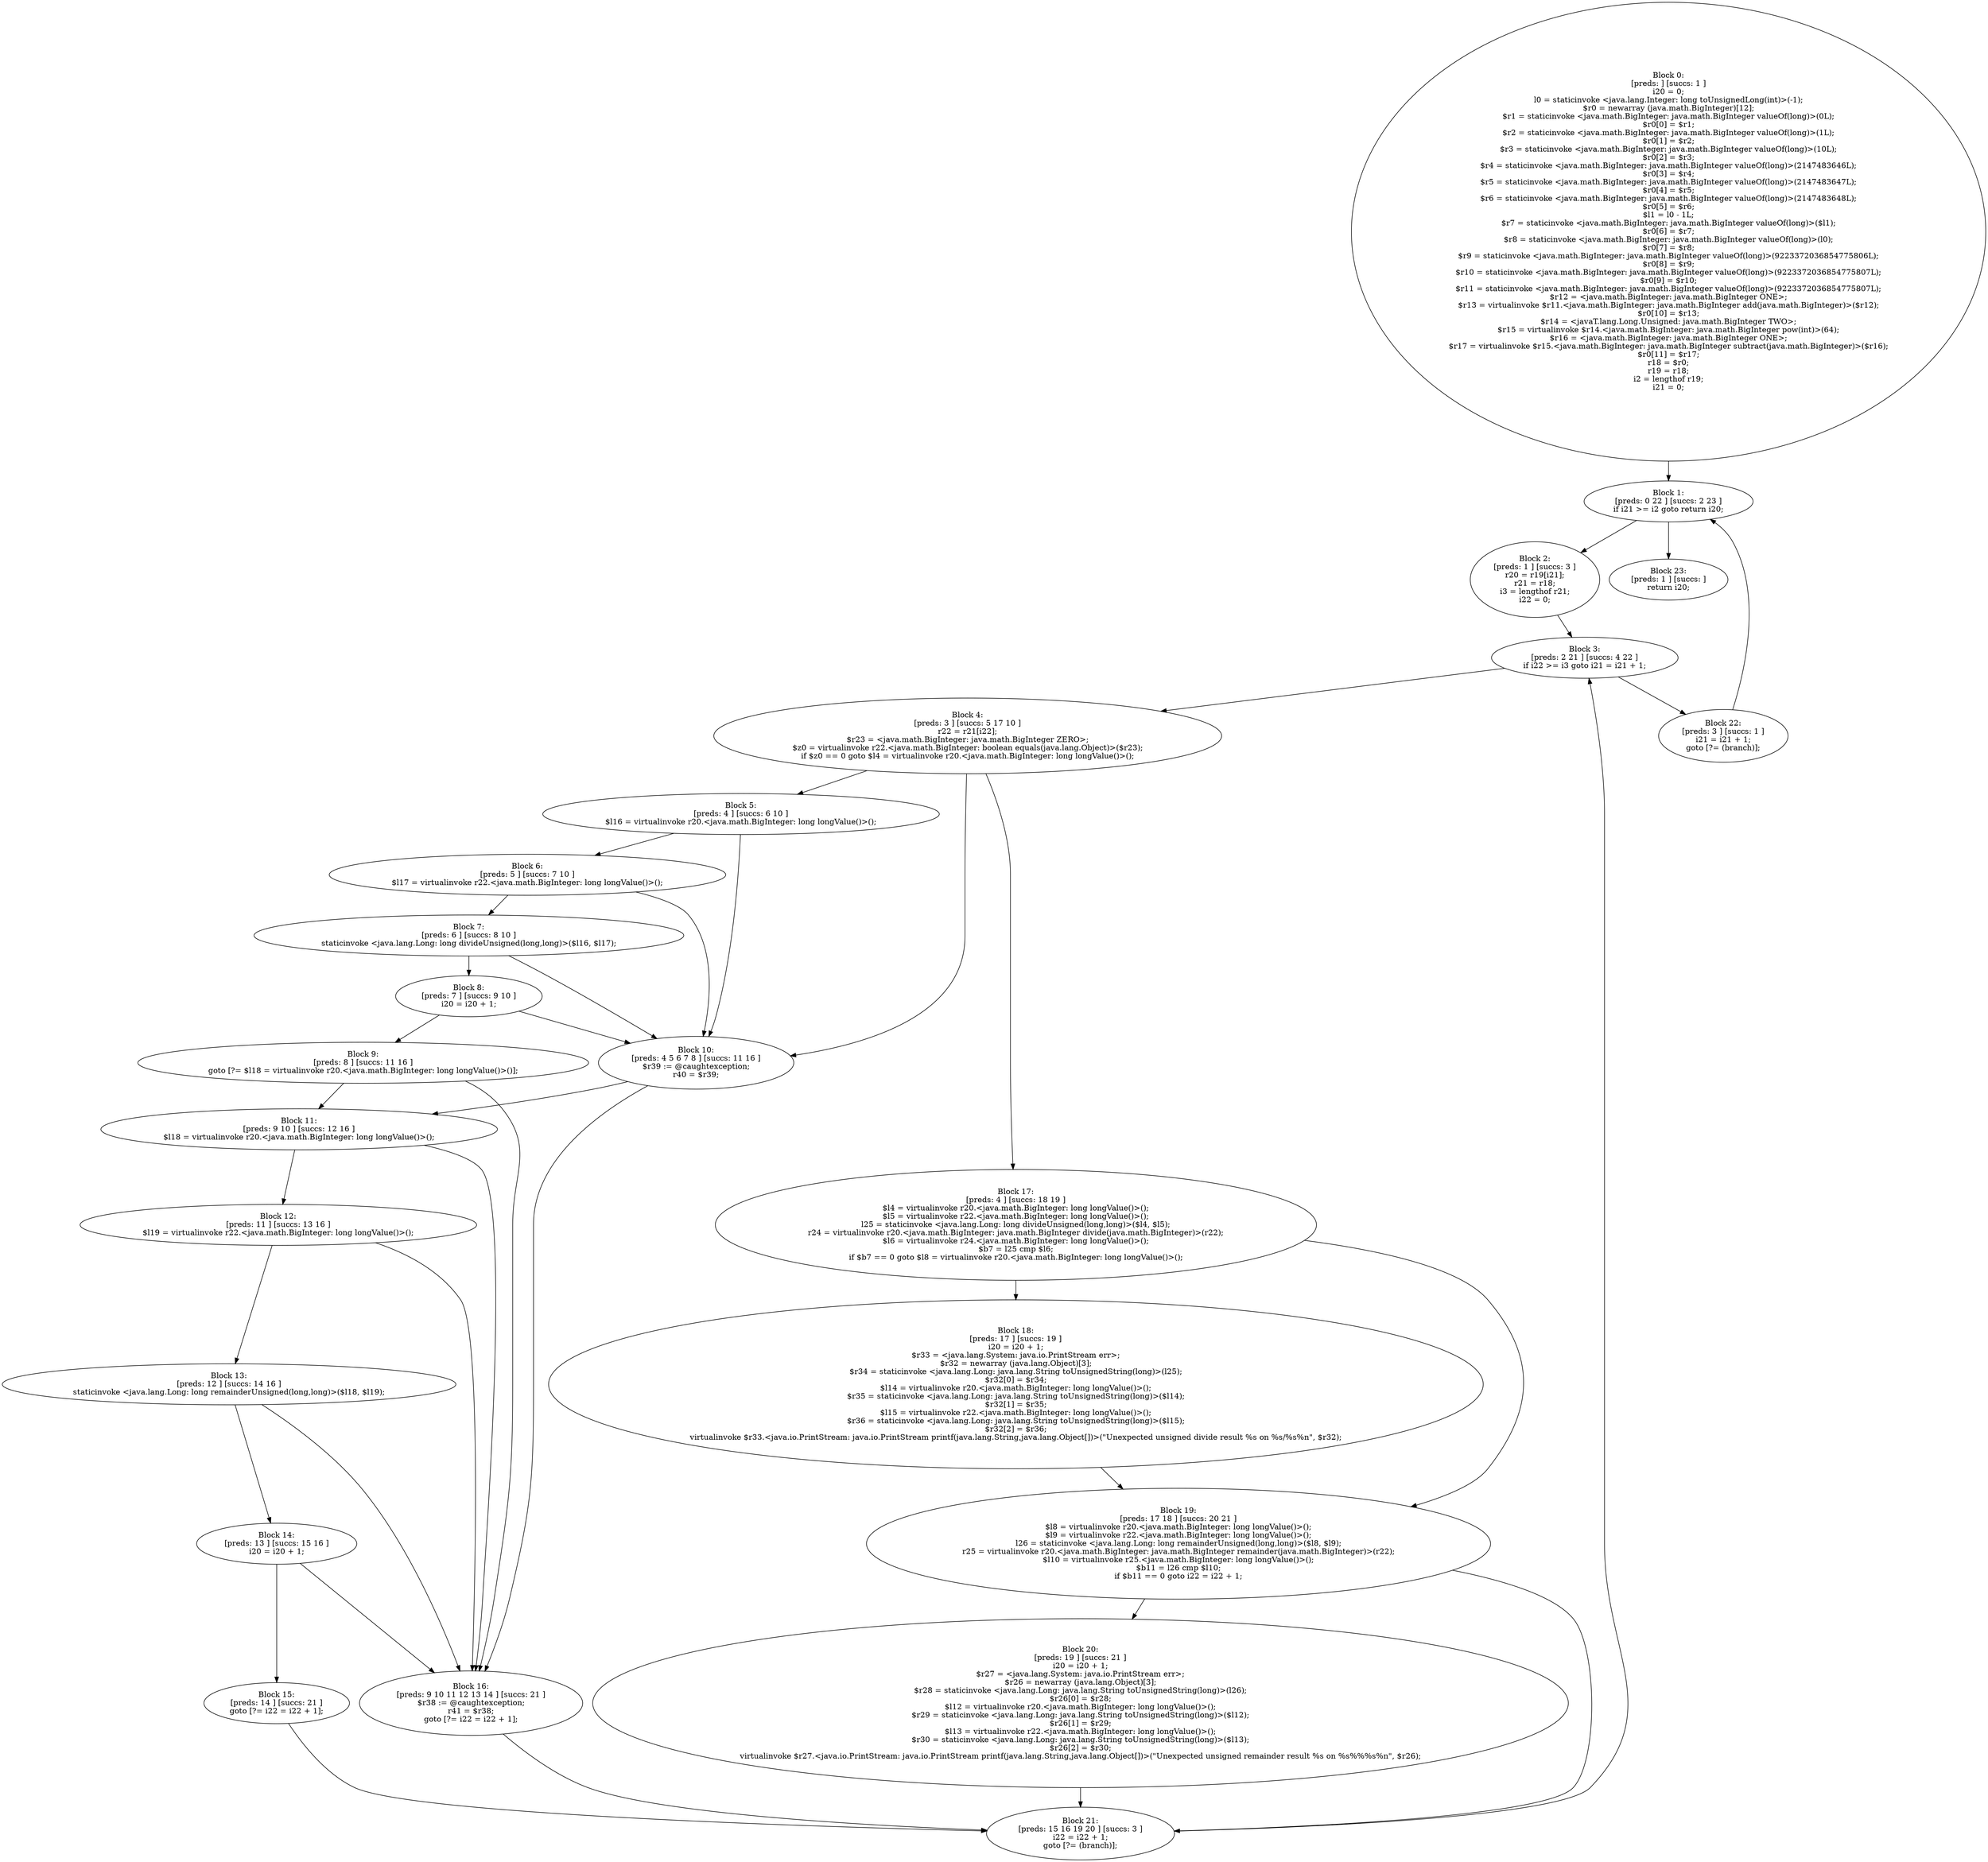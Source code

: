 digraph "unitGraph" {
    "Block 0:
[preds: ] [succs: 1 ]
i20 = 0;
l0 = staticinvoke <java.lang.Integer: long toUnsignedLong(int)>(-1);
$r0 = newarray (java.math.BigInteger)[12];
$r1 = staticinvoke <java.math.BigInteger: java.math.BigInteger valueOf(long)>(0L);
$r0[0] = $r1;
$r2 = staticinvoke <java.math.BigInteger: java.math.BigInteger valueOf(long)>(1L);
$r0[1] = $r2;
$r3 = staticinvoke <java.math.BigInteger: java.math.BigInteger valueOf(long)>(10L);
$r0[2] = $r3;
$r4 = staticinvoke <java.math.BigInteger: java.math.BigInteger valueOf(long)>(2147483646L);
$r0[3] = $r4;
$r5 = staticinvoke <java.math.BigInteger: java.math.BigInteger valueOf(long)>(2147483647L);
$r0[4] = $r5;
$r6 = staticinvoke <java.math.BigInteger: java.math.BigInteger valueOf(long)>(2147483648L);
$r0[5] = $r6;
$l1 = l0 - 1L;
$r7 = staticinvoke <java.math.BigInteger: java.math.BigInteger valueOf(long)>($l1);
$r0[6] = $r7;
$r8 = staticinvoke <java.math.BigInteger: java.math.BigInteger valueOf(long)>(l0);
$r0[7] = $r8;
$r9 = staticinvoke <java.math.BigInteger: java.math.BigInteger valueOf(long)>(9223372036854775806L);
$r0[8] = $r9;
$r10 = staticinvoke <java.math.BigInteger: java.math.BigInteger valueOf(long)>(9223372036854775807L);
$r0[9] = $r10;
$r11 = staticinvoke <java.math.BigInteger: java.math.BigInteger valueOf(long)>(9223372036854775807L);
$r12 = <java.math.BigInteger: java.math.BigInteger ONE>;
$r13 = virtualinvoke $r11.<java.math.BigInteger: java.math.BigInteger add(java.math.BigInteger)>($r12);
$r0[10] = $r13;
$r14 = <javaT.lang.Long.Unsigned: java.math.BigInteger TWO>;
$r15 = virtualinvoke $r14.<java.math.BigInteger: java.math.BigInteger pow(int)>(64);
$r16 = <java.math.BigInteger: java.math.BigInteger ONE>;
$r17 = virtualinvoke $r15.<java.math.BigInteger: java.math.BigInteger subtract(java.math.BigInteger)>($r16);
$r0[11] = $r17;
r18 = $r0;
r19 = r18;
i2 = lengthof r19;
i21 = 0;
"
    "Block 1:
[preds: 0 22 ] [succs: 2 23 ]
if i21 >= i2 goto return i20;
"
    "Block 2:
[preds: 1 ] [succs: 3 ]
r20 = r19[i21];
r21 = r18;
i3 = lengthof r21;
i22 = 0;
"
    "Block 3:
[preds: 2 21 ] [succs: 4 22 ]
if i22 >= i3 goto i21 = i21 + 1;
"
    "Block 4:
[preds: 3 ] [succs: 5 17 10 ]
r22 = r21[i22];
$r23 = <java.math.BigInteger: java.math.BigInteger ZERO>;
$z0 = virtualinvoke r22.<java.math.BigInteger: boolean equals(java.lang.Object)>($r23);
if $z0 == 0 goto $l4 = virtualinvoke r20.<java.math.BigInteger: long longValue()>();
"
    "Block 5:
[preds: 4 ] [succs: 6 10 ]
$l16 = virtualinvoke r20.<java.math.BigInteger: long longValue()>();
"
    "Block 6:
[preds: 5 ] [succs: 7 10 ]
$l17 = virtualinvoke r22.<java.math.BigInteger: long longValue()>();
"
    "Block 7:
[preds: 6 ] [succs: 8 10 ]
staticinvoke <java.lang.Long: long divideUnsigned(long,long)>($l16, $l17);
"
    "Block 8:
[preds: 7 ] [succs: 9 10 ]
i20 = i20 + 1;
"
    "Block 9:
[preds: 8 ] [succs: 11 16 ]
goto [?= $l18 = virtualinvoke r20.<java.math.BigInteger: long longValue()>()];
"
    "Block 10:
[preds: 4 5 6 7 8 ] [succs: 11 16 ]
$r39 := @caughtexception;
r40 = $r39;
"
    "Block 11:
[preds: 9 10 ] [succs: 12 16 ]
$l18 = virtualinvoke r20.<java.math.BigInteger: long longValue()>();
"
    "Block 12:
[preds: 11 ] [succs: 13 16 ]
$l19 = virtualinvoke r22.<java.math.BigInteger: long longValue()>();
"
    "Block 13:
[preds: 12 ] [succs: 14 16 ]
staticinvoke <java.lang.Long: long remainderUnsigned(long,long)>($l18, $l19);
"
    "Block 14:
[preds: 13 ] [succs: 15 16 ]
i20 = i20 + 1;
"
    "Block 15:
[preds: 14 ] [succs: 21 ]
goto [?= i22 = i22 + 1];
"
    "Block 16:
[preds: 9 10 11 12 13 14 ] [succs: 21 ]
$r38 := @caughtexception;
r41 = $r38;
goto [?= i22 = i22 + 1];
"
    "Block 17:
[preds: 4 ] [succs: 18 19 ]
$l4 = virtualinvoke r20.<java.math.BigInteger: long longValue()>();
$l5 = virtualinvoke r22.<java.math.BigInteger: long longValue()>();
l25 = staticinvoke <java.lang.Long: long divideUnsigned(long,long)>($l4, $l5);
r24 = virtualinvoke r20.<java.math.BigInteger: java.math.BigInteger divide(java.math.BigInteger)>(r22);
$l6 = virtualinvoke r24.<java.math.BigInteger: long longValue()>();
$b7 = l25 cmp $l6;
if $b7 == 0 goto $l8 = virtualinvoke r20.<java.math.BigInteger: long longValue()>();
"
    "Block 18:
[preds: 17 ] [succs: 19 ]
i20 = i20 + 1;
$r33 = <java.lang.System: java.io.PrintStream err>;
$r32 = newarray (java.lang.Object)[3];
$r34 = staticinvoke <java.lang.Long: java.lang.String toUnsignedString(long)>(l25);
$r32[0] = $r34;
$l14 = virtualinvoke r20.<java.math.BigInteger: long longValue()>();
$r35 = staticinvoke <java.lang.Long: java.lang.String toUnsignedString(long)>($l14);
$r32[1] = $r35;
$l15 = virtualinvoke r22.<java.math.BigInteger: long longValue()>();
$r36 = staticinvoke <java.lang.Long: java.lang.String toUnsignedString(long)>($l15);
$r32[2] = $r36;
virtualinvoke $r33.<java.io.PrintStream: java.io.PrintStream printf(java.lang.String,java.lang.Object[])>(\"Unexpected unsigned divide result %s on %s/%s%n\", $r32);
"
    "Block 19:
[preds: 17 18 ] [succs: 20 21 ]
$l8 = virtualinvoke r20.<java.math.BigInteger: long longValue()>();
$l9 = virtualinvoke r22.<java.math.BigInteger: long longValue()>();
l26 = staticinvoke <java.lang.Long: long remainderUnsigned(long,long)>($l8, $l9);
r25 = virtualinvoke r20.<java.math.BigInteger: java.math.BigInteger remainder(java.math.BigInteger)>(r22);
$l10 = virtualinvoke r25.<java.math.BigInteger: long longValue()>();
$b11 = l26 cmp $l10;
if $b11 == 0 goto i22 = i22 + 1;
"
    "Block 20:
[preds: 19 ] [succs: 21 ]
i20 = i20 + 1;
$r27 = <java.lang.System: java.io.PrintStream err>;
$r26 = newarray (java.lang.Object)[3];
$r28 = staticinvoke <java.lang.Long: java.lang.String toUnsignedString(long)>(l26);
$r26[0] = $r28;
$l12 = virtualinvoke r20.<java.math.BigInteger: long longValue()>();
$r29 = staticinvoke <java.lang.Long: java.lang.String toUnsignedString(long)>($l12);
$r26[1] = $r29;
$l13 = virtualinvoke r22.<java.math.BigInteger: long longValue()>();
$r30 = staticinvoke <java.lang.Long: java.lang.String toUnsignedString(long)>($l13);
$r26[2] = $r30;
virtualinvoke $r27.<java.io.PrintStream: java.io.PrintStream printf(java.lang.String,java.lang.Object[])>(\"Unexpected unsigned remainder result %s on %s%%%s%n\", $r26);
"
    "Block 21:
[preds: 15 16 19 20 ] [succs: 3 ]
i22 = i22 + 1;
goto [?= (branch)];
"
    "Block 22:
[preds: 3 ] [succs: 1 ]
i21 = i21 + 1;
goto [?= (branch)];
"
    "Block 23:
[preds: 1 ] [succs: ]
return i20;
"
    "Block 0:
[preds: ] [succs: 1 ]
i20 = 0;
l0 = staticinvoke <java.lang.Integer: long toUnsignedLong(int)>(-1);
$r0 = newarray (java.math.BigInteger)[12];
$r1 = staticinvoke <java.math.BigInteger: java.math.BigInteger valueOf(long)>(0L);
$r0[0] = $r1;
$r2 = staticinvoke <java.math.BigInteger: java.math.BigInteger valueOf(long)>(1L);
$r0[1] = $r2;
$r3 = staticinvoke <java.math.BigInteger: java.math.BigInteger valueOf(long)>(10L);
$r0[2] = $r3;
$r4 = staticinvoke <java.math.BigInteger: java.math.BigInteger valueOf(long)>(2147483646L);
$r0[3] = $r4;
$r5 = staticinvoke <java.math.BigInteger: java.math.BigInteger valueOf(long)>(2147483647L);
$r0[4] = $r5;
$r6 = staticinvoke <java.math.BigInteger: java.math.BigInteger valueOf(long)>(2147483648L);
$r0[5] = $r6;
$l1 = l0 - 1L;
$r7 = staticinvoke <java.math.BigInteger: java.math.BigInteger valueOf(long)>($l1);
$r0[6] = $r7;
$r8 = staticinvoke <java.math.BigInteger: java.math.BigInteger valueOf(long)>(l0);
$r0[7] = $r8;
$r9 = staticinvoke <java.math.BigInteger: java.math.BigInteger valueOf(long)>(9223372036854775806L);
$r0[8] = $r9;
$r10 = staticinvoke <java.math.BigInteger: java.math.BigInteger valueOf(long)>(9223372036854775807L);
$r0[9] = $r10;
$r11 = staticinvoke <java.math.BigInteger: java.math.BigInteger valueOf(long)>(9223372036854775807L);
$r12 = <java.math.BigInteger: java.math.BigInteger ONE>;
$r13 = virtualinvoke $r11.<java.math.BigInteger: java.math.BigInteger add(java.math.BigInteger)>($r12);
$r0[10] = $r13;
$r14 = <javaT.lang.Long.Unsigned: java.math.BigInteger TWO>;
$r15 = virtualinvoke $r14.<java.math.BigInteger: java.math.BigInteger pow(int)>(64);
$r16 = <java.math.BigInteger: java.math.BigInteger ONE>;
$r17 = virtualinvoke $r15.<java.math.BigInteger: java.math.BigInteger subtract(java.math.BigInteger)>($r16);
$r0[11] = $r17;
r18 = $r0;
r19 = r18;
i2 = lengthof r19;
i21 = 0;
"->"Block 1:
[preds: 0 22 ] [succs: 2 23 ]
if i21 >= i2 goto return i20;
";
    "Block 1:
[preds: 0 22 ] [succs: 2 23 ]
if i21 >= i2 goto return i20;
"->"Block 2:
[preds: 1 ] [succs: 3 ]
r20 = r19[i21];
r21 = r18;
i3 = lengthof r21;
i22 = 0;
";
    "Block 1:
[preds: 0 22 ] [succs: 2 23 ]
if i21 >= i2 goto return i20;
"->"Block 23:
[preds: 1 ] [succs: ]
return i20;
";
    "Block 2:
[preds: 1 ] [succs: 3 ]
r20 = r19[i21];
r21 = r18;
i3 = lengthof r21;
i22 = 0;
"->"Block 3:
[preds: 2 21 ] [succs: 4 22 ]
if i22 >= i3 goto i21 = i21 + 1;
";
    "Block 3:
[preds: 2 21 ] [succs: 4 22 ]
if i22 >= i3 goto i21 = i21 + 1;
"->"Block 4:
[preds: 3 ] [succs: 5 17 10 ]
r22 = r21[i22];
$r23 = <java.math.BigInteger: java.math.BigInteger ZERO>;
$z0 = virtualinvoke r22.<java.math.BigInteger: boolean equals(java.lang.Object)>($r23);
if $z0 == 0 goto $l4 = virtualinvoke r20.<java.math.BigInteger: long longValue()>();
";
    "Block 3:
[preds: 2 21 ] [succs: 4 22 ]
if i22 >= i3 goto i21 = i21 + 1;
"->"Block 22:
[preds: 3 ] [succs: 1 ]
i21 = i21 + 1;
goto [?= (branch)];
";
    "Block 4:
[preds: 3 ] [succs: 5 17 10 ]
r22 = r21[i22];
$r23 = <java.math.BigInteger: java.math.BigInteger ZERO>;
$z0 = virtualinvoke r22.<java.math.BigInteger: boolean equals(java.lang.Object)>($r23);
if $z0 == 0 goto $l4 = virtualinvoke r20.<java.math.BigInteger: long longValue()>();
"->"Block 5:
[preds: 4 ] [succs: 6 10 ]
$l16 = virtualinvoke r20.<java.math.BigInteger: long longValue()>();
";
    "Block 4:
[preds: 3 ] [succs: 5 17 10 ]
r22 = r21[i22];
$r23 = <java.math.BigInteger: java.math.BigInteger ZERO>;
$z0 = virtualinvoke r22.<java.math.BigInteger: boolean equals(java.lang.Object)>($r23);
if $z0 == 0 goto $l4 = virtualinvoke r20.<java.math.BigInteger: long longValue()>();
"->"Block 17:
[preds: 4 ] [succs: 18 19 ]
$l4 = virtualinvoke r20.<java.math.BigInteger: long longValue()>();
$l5 = virtualinvoke r22.<java.math.BigInteger: long longValue()>();
l25 = staticinvoke <java.lang.Long: long divideUnsigned(long,long)>($l4, $l5);
r24 = virtualinvoke r20.<java.math.BigInteger: java.math.BigInteger divide(java.math.BigInteger)>(r22);
$l6 = virtualinvoke r24.<java.math.BigInteger: long longValue()>();
$b7 = l25 cmp $l6;
if $b7 == 0 goto $l8 = virtualinvoke r20.<java.math.BigInteger: long longValue()>();
";
    "Block 4:
[preds: 3 ] [succs: 5 17 10 ]
r22 = r21[i22];
$r23 = <java.math.BigInteger: java.math.BigInteger ZERO>;
$z0 = virtualinvoke r22.<java.math.BigInteger: boolean equals(java.lang.Object)>($r23);
if $z0 == 0 goto $l4 = virtualinvoke r20.<java.math.BigInteger: long longValue()>();
"->"Block 10:
[preds: 4 5 6 7 8 ] [succs: 11 16 ]
$r39 := @caughtexception;
r40 = $r39;
";
    "Block 5:
[preds: 4 ] [succs: 6 10 ]
$l16 = virtualinvoke r20.<java.math.BigInteger: long longValue()>();
"->"Block 6:
[preds: 5 ] [succs: 7 10 ]
$l17 = virtualinvoke r22.<java.math.BigInteger: long longValue()>();
";
    "Block 5:
[preds: 4 ] [succs: 6 10 ]
$l16 = virtualinvoke r20.<java.math.BigInteger: long longValue()>();
"->"Block 10:
[preds: 4 5 6 7 8 ] [succs: 11 16 ]
$r39 := @caughtexception;
r40 = $r39;
";
    "Block 6:
[preds: 5 ] [succs: 7 10 ]
$l17 = virtualinvoke r22.<java.math.BigInteger: long longValue()>();
"->"Block 7:
[preds: 6 ] [succs: 8 10 ]
staticinvoke <java.lang.Long: long divideUnsigned(long,long)>($l16, $l17);
";
    "Block 6:
[preds: 5 ] [succs: 7 10 ]
$l17 = virtualinvoke r22.<java.math.BigInteger: long longValue()>();
"->"Block 10:
[preds: 4 5 6 7 8 ] [succs: 11 16 ]
$r39 := @caughtexception;
r40 = $r39;
";
    "Block 7:
[preds: 6 ] [succs: 8 10 ]
staticinvoke <java.lang.Long: long divideUnsigned(long,long)>($l16, $l17);
"->"Block 8:
[preds: 7 ] [succs: 9 10 ]
i20 = i20 + 1;
";
    "Block 7:
[preds: 6 ] [succs: 8 10 ]
staticinvoke <java.lang.Long: long divideUnsigned(long,long)>($l16, $l17);
"->"Block 10:
[preds: 4 5 6 7 8 ] [succs: 11 16 ]
$r39 := @caughtexception;
r40 = $r39;
";
    "Block 8:
[preds: 7 ] [succs: 9 10 ]
i20 = i20 + 1;
"->"Block 9:
[preds: 8 ] [succs: 11 16 ]
goto [?= $l18 = virtualinvoke r20.<java.math.BigInteger: long longValue()>()];
";
    "Block 8:
[preds: 7 ] [succs: 9 10 ]
i20 = i20 + 1;
"->"Block 10:
[preds: 4 5 6 7 8 ] [succs: 11 16 ]
$r39 := @caughtexception;
r40 = $r39;
";
    "Block 9:
[preds: 8 ] [succs: 11 16 ]
goto [?= $l18 = virtualinvoke r20.<java.math.BigInteger: long longValue()>()];
"->"Block 11:
[preds: 9 10 ] [succs: 12 16 ]
$l18 = virtualinvoke r20.<java.math.BigInteger: long longValue()>();
";
    "Block 9:
[preds: 8 ] [succs: 11 16 ]
goto [?= $l18 = virtualinvoke r20.<java.math.BigInteger: long longValue()>()];
"->"Block 16:
[preds: 9 10 11 12 13 14 ] [succs: 21 ]
$r38 := @caughtexception;
r41 = $r38;
goto [?= i22 = i22 + 1];
";
    "Block 10:
[preds: 4 5 6 7 8 ] [succs: 11 16 ]
$r39 := @caughtexception;
r40 = $r39;
"->"Block 11:
[preds: 9 10 ] [succs: 12 16 ]
$l18 = virtualinvoke r20.<java.math.BigInteger: long longValue()>();
";
    "Block 10:
[preds: 4 5 6 7 8 ] [succs: 11 16 ]
$r39 := @caughtexception;
r40 = $r39;
"->"Block 16:
[preds: 9 10 11 12 13 14 ] [succs: 21 ]
$r38 := @caughtexception;
r41 = $r38;
goto [?= i22 = i22 + 1];
";
    "Block 11:
[preds: 9 10 ] [succs: 12 16 ]
$l18 = virtualinvoke r20.<java.math.BigInteger: long longValue()>();
"->"Block 12:
[preds: 11 ] [succs: 13 16 ]
$l19 = virtualinvoke r22.<java.math.BigInteger: long longValue()>();
";
    "Block 11:
[preds: 9 10 ] [succs: 12 16 ]
$l18 = virtualinvoke r20.<java.math.BigInteger: long longValue()>();
"->"Block 16:
[preds: 9 10 11 12 13 14 ] [succs: 21 ]
$r38 := @caughtexception;
r41 = $r38;
goto [?= i22 = i22 + 1];
";
    "Block 12:
[preds: 11 ] [succs: 13 16 ]
$l19 = virtualinvoke r22.<java.math.BigInteger: long longValue()>();
"->"Block 13:
[preds: 12 ] [succs: 14 16 ]
staticinvoke <java.lang.Long: long remainderUnsigned(long,long)>($l18, $l19);
";
    "Block 12:
[preds: 11 ] [succs: 13 16 ]
$l19 = virtualinvoke r22.<java.math.BigInteger: long longValue()>();
"->"Block 16:
[preds: 9 10 11 12 13 14 ] [succs: 21 ]
$r38 := @caughtexception;
r41 = $r38;
goto [?= i22 = i22 + 1];
";
    "Block 13:
[preds: 12 ] [succs: 14 16 ]
staticinvoke <java.lang.Long: long remainderUnsigned(long,long)>($l18, $l19);
"->"Block 14:
[preds: 13 ] [succs: 15 16 ]
i20 = i20 + 1;
";
    "Block 13:
[preds: 12 ] [succs: 14 16 ]
staticinvoke <java.lang.Long: long remainderUnsigned(long,long)>($l18, $l19);
"->"Block 16:
[preds: 9 10 11 12 13 14 ] [succs: 21 ]
$r38 := @caughtexception;
r41 = $r38;
goto [?= i22 = i22 + 1];
";
    "Block 14:
[preds: 13 ] [succs: 15 16 ]
i20 = i20 + 1;
"->"Block 15:
[preds: 14 ] [succs: 21 ]
goto [?= i22 = i22 + 1];
";
    "Block 14:
[preds: 13 ] [succs: 15 16 ]
i20 = i20 + 1;
"->"Block 16:
[preds: 9 10 11 12 13 14 ] [succs: 21 ]
$r38 := @caughtexception;
r41 = $r38;
goto [?= i22 = i22 + 1];
";
    "Block 15:
[preds: 14 ] [succs: 21 ]
goto [?= i22 = i22 + 1];
"->"Block 21:
[preds: 15 16 19 20 ] [succs: 3 ]
i22 = i22 + 1;
goto [?= (branch)];
";
    "Block 16:
[preds: 9 10 11 12 13 14 ] [succs: 21 ]
$r38 := @caughtexception;
r41 = $r38;
goto [?= i22 = i22 + 1];
"->"Block 21:
[preds: 15 16 19 20 ] [succs: 3 ]
i22 = i22 + 1;
goto [?= (branch)];
";
    "Block 17:
[preds: 4 ] [succs: 18 19 ]
$l4 = virtualinvoke r20.<java.math.BigInteger: long longValue()>();
$l5 = virtualinvoke r22.<java.math.BigInteger: long longValue()>();
l25 = staticinvoke <java.lang.Long: long divideUnsigned(long,long)>($l4, $l5);
r24 = virtualinvoke r20.<java.math.BigInteger: java.math.BigInteger divide(java.math.BigInteger)>(r22);
$l6 = virtualinvoke r24.<java.math.BigInteger: long longValue()>();
$b7 = l25 cmp $l6;
if $b7 == 0 goto $l8 = virtualinvoke r20.<java.math.BigInteger: long longValue()>();
"->"Block 18:
[preds: 17 ] [succs: 19 ]
i20 = i20 + 1;
$r33 = <java.lang.System: java.io.PrintStream err>;
$r32 = newarray (java.lang.Object)[3];
$r34 = staticinvoke <java.lang.Long: java.lang.String toUnsignedString(long)>(l25);
$r32[0] = $r34;
$l14 = virtualinvoke r20.<java.math.BigInteger: long longValue()>();
$r35 = staticinvoke <java.lang.Long: java.lang.String toUnsignedString(long)>($l14);
$r32[1] = $r35;
$l15 = virtualinvoke r22.<java.math.BigInteger: long longValue()>();
$r36 = staticinvoke <java.lang.Long: java.lang.String toUnsignedString(long)>($l15);
$r32[2] = $r36;
virtualinvoke $r33.<java.io.PrintStream: java.io.PrintStream printf(java.lang.String,java.lang.Object[])>(\"Unexpected unsigned divide result %s on %s/%s%n\", $r32);
";
    "Block 17:
[preds: 4 ] [succs: 18 19 ]
$l4 = virtualinvoke r20.<java.math.BigInteger: long longValue()>();
$l5 = virtualinvoke r22.<java.math.BigInteger: long longValue()>();
l25 = staticinvoke <java.lang.Long: long divideUnsigned(long,long)>($l4, $l5);
r24 = virtualinvoke r20.<java.math.BigInteger: java.math.BigInteger divide(java.math.BigInteger)>(r22);
$l6 = virtualinvoke r24.<java.math.BigInteger: long longValue()>();
$b7 = l25 cmp $l6;
if $b7 == 0 goto $l8 = virtualinvoke r20.<java.math.BigInteger: long longValue()>();
"->"Block 19:
[preds: 17 18 ] [succs: 20 21 ]
$l8 = virtualinvoke r20.<java.math.BigInteger: long longValue()>();
$l9 = virtualinvoke r22.<java.math.BigInteger: long longValue()>();
l26 = staticinvoke <java.lang.Long: long remainderUnsigned(long,long)>($l8, $l9);
r25 = virtualinvoke r20.<java.math.BigInteger: java.math.BigInteger remainder(java.math.BigInteger)>(r22);
$l10 = virtualinvoke r25.<java.math.BigInteger: long longValue()>();
$b11 = l26 cmp $l10;
if $b11 == 0 goto i22 = i22 + 1;
";
    "Block 18:
[preds: 17 ] [succs: 19 ]
i20 = i20 + 1;
$r33 = <java.lang.System: java.io.PrintStream err>;
$r32 = newarray (java.lang.Object)[3];
$r34 = staticinvoke <java.lang.Long: java.lang.String toUnsignedString(long)>(l25);
$r32[0] = $r34;
$l14 = virtualinvoke r20.<java.math.BigInteger: long longValue()>();
$r35 = staticinvoke <java.lang.Long: java.lang.String toUnsignedString(long)>($l14);
$r32[1] = $r35;
$l15 = virtualinvoke r22.<java.math.BigInteger: long longValue()>();
$r36 = staticinvoke <java.lang.Long: java.lang.String toUnsignedString(long)>($l15);
$r32[2] = $r36;
virtualinvoke $r33.<java.io.PrintStream: java.io.PrintStream printf(java.lang.String,java.lang.Object[])>(\"Unexpected unsigned divide result %s on %s/%s%n\", $r32);
"->"Block 19:
[preds: 17 18 ] [succs: 20 21 ]
$l8 = virtualinvoke r20.<java.math.BigInteger: long longValue()>();
$l9 = virtualinvoke r22.<java.math.BigInteger: long longValue()>();
l26 = staticinvoke <java.lang.Long: long remainderUnsigned(long,long)>($l8, $l9);
r25 = virtualinvoke r20.<java.math.BigInteger: java.math.BigInteger remainder(java.math.BigInteger)>(r22);
$l10 = virtualinvoke r25.<java.math.BigInteger: long longValue()>();
$b11 = l26 cmp $l10;
if $b11 == 0 goto i22 = i22 + 1;
";
    "Block 19:
[preds: 17 18 ] [succs: 20 21 ]
$l8 = virtualinvoke r20.<java.math.BigInteger: long longValue()>();
$l9 = virtualinvoke r22.<java.math.BigInteger: long longValue()>();
l26 = staticinvoke <java.lang.Long: long remainderUnsigned(long,long)>($l8, $l9);
r25 = virtualinvoke r20.<java.math.BigInteger: java.math.BigInteger remainder(java.math.BigInteger)>(r22);
$l10 = virtualinvoke r25.<java.math.BigInteger: long longValue()>();
$b11 = l26 cmp $l10;
if $b11 == 0 goto i22 = i22 + 1;
"->"Block 20:
[preds: 19 ] [succs: 21 ]
i20 = i20 + 1;
$r27 = <java.lang.System: java.io.PrintStream err>;
$r26 = newarray (java.lang.Object)[3];
$r28 = staticinvoke <java.lang.Long: java.lang.String toUnsignedString(long)>(l26);
$r26[0] = $r28;
$l12 = virtualinvoke r20.<java.math.BigInteger: long longValue()>();
$r29 = staticinvoke <java.lang.Long: java.lang.String toUnsignedString(long)>($l12);
$r26[1] = $r29;
$l13 = virtualinvoke r22.<java.math.BigInteger: long longValue()>();
$r30 = staticinvoke <java.lang.Long: java.lang.String toUnsignedString(long)>($l13);
$r26[2] = $r30;
virtualinvoke $r27.<java.io.PrintStream: java.io.PrintStream printf(java.lang.String,java.lang.Object[])>(\"Unexpected unsigned remainder result %s on %s%%%s%n\", $r26);
";
    "Block 19:
[preds: 17 18 ] [succs: 20 21 ]
$l8 = virtualinvoke r20.<java.math.BigInteger: long longValue()>();
$l9 = virtualinvoke r22.<java.math.BigInteger: long longValue()>();
l26 = staticinvoke <java.lang.Long: long remainderUnsigned(long,long)>($l8, $l9);
r25 = virtualinvoke r20.<java.math.BigInteger: java.math.BigInteger remainder(java.math.BigInteger)>(r22);
$l10 = virtualinvoke r25.<java.math.BigInteger: long longValue()>();
$b11 = l26 cmp $l10;
if $b11 == 0 goto i22 = i22 + 1;
"->"Block 21:
[preds: 15 16 19 20 ] [succs: 3 ]
i22 = i22 + 1;
goto [?= (branch)];
";
    "Block 20:
[preds: 19 ] [succs: 21 ]
i20 = i20 + 1;
$r27 = <java.lang.System: java.io.PrintStream err>;
$r26 = newarray (java.lang.Object)[3];
$r28 = staticinvoke <java.lang.Long: java.lang.String toUnsignedString(long)>(l26);
$r26[0] = $r28;
$l12 = virtualinvoke r20.<java.math.BigInteger: long longValue()>();
$r29 = staticinvoke <java.lang.Long: java.lang.String toUnsignedString(long)>($l12);
$r26[1] = $r29;
$l13 = virtualinvoke r22.<java.math.BigInteger: long longValue()>();
$r30 = staticinvoke <java.lang.Long: java.lang.String toUnsignedString(long)>($l13);
$r26[2] = $r30;
virtualinvoke $r27.<java.io.PrintStream: java.io.PrintStream printf(java.lang.String,java.lang.Object[])>(\"Unexpected unsigned remainder result %s on %s%%%s%n\", $r26);
"->"Block 21:
[preds: 15 16 19 20 ] [succs: 3 ]
i22 = i22 + 1;
goto [?= (branch)];
";
    "Block 21:
[preds: 15 16 19 20 ] [succs: 3 ]
i22 = i22 + 1;
goto [?= (branch)];
"->"Block 3:
[preds: 2 21 ] [succs: 4 22 ]
if i22 >= i3 goto i21 = i21 + 1;
";
    "Block 22:
[preds: 3 ] [succs: 1 ]
i21 = i21 + 1;
goto [?= (branch)];
"->"Block 1:
[preds: 0 22 ] [succs: 2 23 ]
if i21 >= i2 goto return i20;
";
}
